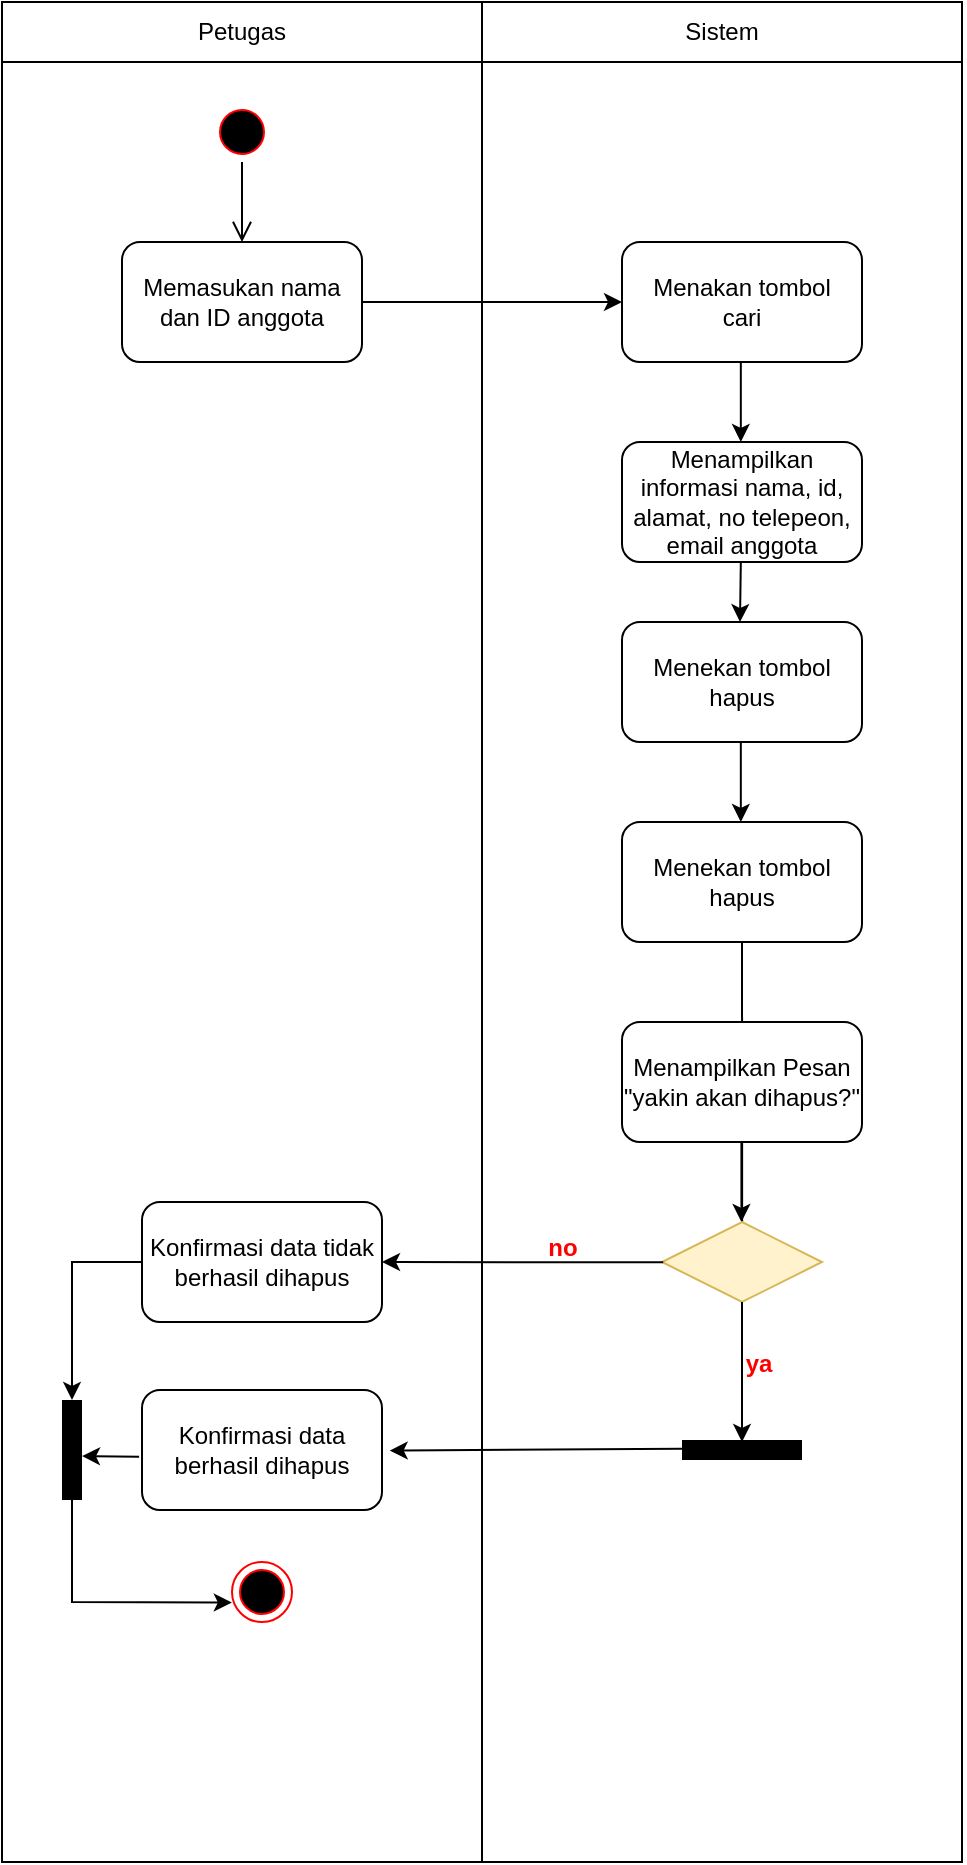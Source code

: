 <mxfile version="21.6.5" type="github">
  <diagram name="Halaman-1" id="b2aGZLqgloG5htL_G8we">
    <mxGraphModel dx="672" dy="372" grid="1" gridSize="10" guides="1" tooltips="1" connect="1" arrows="1" fold="1" page="1" pageScale="1" pageWidth="827" pageHeight="1169" math="0" shadow="0">
      <root>
        <mxCell id="0" />
        <mxCell id="1" parent="0" />
        <mxCell id="O7LLs6D19mh-phfWe3HN-2" value="" style="rounded=0;whiteSpace=wrap;html=1;" vertex="1" parent="1">
          <mxGeometry x="80" y="210" width="240" height="930" as="geometry" />
        </mxCell>
        <mxCell id="O7LLs6D19mh-phfWe3HN-3" value="" style="rounded=0;whiteSpace=wrap;html=1;" vertex="1" parent="1">
          <mxGeometry x="320" y="210" width="240" height="930" as="geometry" />
        </mxCell>
        <mxCell id="O7LLs6D19mh-phfWe3HN-4" value="" style="endArrow=none;html=1;rounded=0;" edge="1" parent="1">
          <mxGeometry width="50" height="50" relative="1" as="geometry">
            <mxPoint x="80" y="240" as="sourcePoint" />
            <mxPoint x="320" y="240" as="targetPoint" />
          </mxGeometry>
        </mxCell>
        <mxCell id="O7LLs6D19mh-phfWe3HN-5" value="" style="endArrow=none;html=1;rounded=0;" edge="1" parent="1">
          <mxGeometry width="50" height="50" relative="1" as="geometry">
            <mxPoint x="320" y="240" as="sourcePoint" />
            <mxPoint x="560" y="240" as="targetPoint" />
          </mxGeometry>
        </mxCell>
        <mxCell id="O7LLs6D19mh-phfWe3HN-6" value="Petugas" style="text;html=1;strokeColor=none;fillColor=none;align=center;verticalAlign=middle;whiteSpace=wrap;rounded=0;" vertex="1" parent="1">
          <mxGeometry x="130" y="210" width="140" height="30" as="geometry" />
        </mxCell>
        <mxCell id="O7LLs6D19mh-phfWe3HN-7" value="Sistem" style="text;html=1;strokeColor=none;fillColor=none;align=center;verticalAlign=middle;whiteSpace=wrap;rounded=0;" vertex="1" parent="1">
          <mxGeometry x="370" y="210" width="140" height="30" as="geometry" />
        </mxCell>
        <mxCell id="O7LLs6D19mh-phfWe3HN-11" value="Memasukan nama dan ID anggota&lt;div style=&quot;text-align: justify;&quot;&gt;&lt;/div&gt;" style="rounded=1;whiteSpace=wrap;html=1;" vertex="1" parent="1">
          <mxGeometry x="140" y="330" width="120" height="60" as="geometry" />
        </mxCell>
        <mxCell id="O7LLs6D19mh-phfWe3HN-14" value="" style="endArrow=classic;html=1;rounded=0;entryX=0;entryY=0.5;entryDx=0;entryDy=0;" edge="1" parent="1" target="O7LLs6D19mh-phfWe3HN-16">
          <mxGeometry width="50" height="50" relative="1" as="geometry">
            <mxPoint x="260" y="360" as="sourcePoint" />
            <mxPoint x="310" y="310" as="targetPoint" />
          </mxGeometry>
        </mxCell>
        <mxCell id="O7LLs6D19mh-phfWe3HN-16" value="Menakan tombol &lt;br&gt;cari&lt;div style=&quot;text-align: justify;&quot;&gt;&lt;/div&gt;" style="rounded=1;whiteSpace=wrap;html=1;" vertex="1" parent="1">
          <mxGeometry x="390" y="330" width="120" height="60" as="geometry" />
        </mxCell>
        <mxCell id="O7LLs6D19mh-phfWe3HN-17" value="Menampilkan informasi nama, id, alamat, no telepeon, email anggota&lt;div style=&quot;text-align: justify;&quot;&gt;&lt;/div&gt;" style="rounded=1;whiteSpace=wrap;html=1;" vertex="1" parent="1">
          <mxGeometry x="390" y="430" width="120" height="60" as="geometry" />
        </mxCell>
        <mxCell id="O7LLs6D19mh-phfWe3HN-21" value="" style="endArrow=classic;html=1;rounded=0;exitX=0.542;exitY=0.462;exitDx=0;exitDy=0;exitPerimeter=0;" edge="1" parent="1">
          <mxGeometry width="50" height="50" relative="1" as="geometry">
            <mxPoint x="449.41" y="490" as="sourcePoint" />
            <mxPoint x="449" y="520" as="targetPoint" />
          </mxGeometry>
        </mxCell>
        <mxCell id="O7LLs6D19mh-phfWe3HN-23" value="" style="endArrow=classic;html=1;rounded=0;entryX=0.5;entryY=0;entryDx=0;entryDy=0;exitX=0.542;exitY=0.462;exitDx=0;exitDy=0;exitPerimeter=0;" edge="1" parent="1">
          <mxGeometry width="50" height="50" relative="1" as="geometry">
            <mxPoint x="449.41" y="390" as="sourcePoint" />
            <mxPoint x="449.41" y="430" as="targetPoint" />
          </mxGeometry>
        </mxCell>
        <mxCell id="O7LLs6D19mh-phfWe3HN-33" value="Menekan tombol hapus&lt;div style=&quot;text-align: justify;&quot;&gt;&lt;/div&gt;" style="rounded=1;whiteSpace=wrap;html=1;" vertex="1" parent="1">
          <mxGeometry x="390" y="520" width="120" height="60" as="geometry" />
        </mxCell>
        <mxCell id="O7LLs6D19mh-phfWe3HN-34" value="" style="endArrow=classic;html=1;rounded=0;entryX=0.5;entryY=0;entryDx=0;entryDy=0;exitX=0.542;exitY=0.462;exitDx=0;exitDy=0;exitPerimeter=0;" edge="1" parent="1">
          <mxGeometry width="50" height="50" relative="1" as="geometry">
            <mxPoint x="449.41" y="580" as="sourcePoint" />
            <mxPoint x="449.41" y="620" as="targetPoint" />
          </mxGeometry>
        </mxCell>
        <mxCell id="O7LLs6D19mh-phfWe3HN-35" value="Menekan tombol hapus&lt;div style=&quot;text-align: justify;&quot;&gt;&lt;/div&gt;" style="rounded=1;whiteSpace=wrap;html=1;" vertex="1" parent="1">
          <mxGeometry x="390" y="620" width="120" height="60" as="geometry" />
        </mxCell>
        <mxCell id="O7LLs6D19mh-phfWe3HN-36" value="" style="endArrow=classic;html=1;rounded=0;entryX=0.542;entryY=0.68;entryDx=0;entryDy=0;entryPerimeter=0;" edge="1" parent="1" target="O7LLs6D19mh-phfWe3HN-3">
          <mxGeometry width="50" height="50" relative="1" as="geometry">
            <mxPoint x="450" y="680" as="sourcePoint" />
            <mxPoint x="500" y="630" as="targetPoint" />
          </mxGeometry>
        </mxCell>
        <mxCell id="O7LLs6D19mh-phfWe3HN-39" value="Menampilkan Pesan &quot;yakin akan dihapus?&quot;&lt;div style=&quot;text-align: justify;&quot;&gt;&lt;/div&gt;" style="rounded=1;whiteSpace=wrap;html=1;" vertex="1" parent="1">
          <mxGeometry x="390" y="720" width="120" height="60" as="geometry" />
        </mxCell>
        <mxCell id="O7LLs6D19mh-phfWe3HN-41" value="" style="endArrow=classic;html=1;rounded=0;entryX=0.542;entryY=0.68;entryDx=0;entryDy=0;entryPerimeter=0;" edge="1" parent="1">
          <mxGeometry width="50" height="50" relative="1" as="geometry">
            <mxPoint x="449.71" y="780" as="sourcePoint" />
            <mxPoint x="449.71" y="820" as="targetPoint" />
          </mxGeometry>
        </mxCell>
        <mxCell id="O7LLs6D19mh-phfWe3HN-43" value="" style="rhombus;whiteSpace=wrap;html=1;fillColor=#fff2cc;strokeColor=#d6b656;" vertex="1" parent="1">
          <mxGeometry x="410" y="820" width="80" height="40" as="geometry" />
        </mxCell>
        <mxCell id="O7LLs6D19mh-phfWe3HN-49" value="" style="endArrow=classic;html=1;rounded=0;exitX=-0.055;exitY=0.504;exitDx=0;exitDy=0;exitPerimeter=0;entryX=1;entryY=0.5;entryDx=0;entryDy=0;" edge="1" parent="1" target="O7LLs6D19mh-phfWe3HN-52">
          <mxGeometry width="50" height="50" relative="1" as="geometry">
            <mxPoint x="410.6" y="840.16" as="sourcePoint" />
            <mxPoint x="321" y="841" as="targetPoint" />
          </mxGeometry>
        </mxCell>
        <mxCell id="O7LLs6D19mh-phfWe3HN-52" value="Konfirmasi data tidak berhasil dihapus&lt;div style=&quot;text-align: justify;&quot;&gt;&lt;/div&gt;" style="rounded=1;whiteSpace=wrap;html=1;" vertex="1" parent="1">
          <mxGeometry x="150" y="810" width="120" height="60" as="geometry" />
        </mxCell>
        <mxCell id="O7LLs6D19mh-phfWe3HN-53" value="Konfirmasi data berhasil dihapus&lt;div style=&quot;text-align: justify;&quot;&gt;&lt;/div&gt;" style="rounded=1;whiteSpace=wrap;html=1;" vertex="1" parent="1">
          <mxGeometry x="150" y="904" width="120" height="60" as="geometry" />
        </mxCell>
        <mxCell id="O7LLs6D19mh-phfWe3HN-54" value="" style="endArrow=classic;html=1;rounded=0;" edge="1" parent="1" target="O7LLs6D19mh-phfWe3HN-63">
          <mxGeometry width="50" height="50" relative="1" as="geometry">
            <mxPoint x="450" y="860" as="sourcePoint" />
            <mxPoint x="450" y="904" as="targetPoint" />
          </mxGeometry>
        </mxCell>
        <mxCell id="O7LLs6D19mh-phfWe3HN-63" value="" style="line;strokeWidth=10;fillColor=none;align=left;verticalAlign=middle;spacingTop=-1;spacingLeft=3;spacingRight=3;rotatable=0;labelPosition=right;points=[];portConstraint=eastwest;strokeColor=inherit;fontFamily=Times New Roman;" vertex="1" parent="1">
          <mxGeometry x="420" y="930" width="60" height="8" as="geometry" />
        </mxCell>
        <mxCell id="O7LLs6D19mh-phfWe3HN-66" value="&lt;font color=&quot;#ff0000&quot;&gt;no&lt;/font&gt;" style="text;align=center;fontStyle=1;verticalAlign=middle;spacingLeft=3;spacingRight=3;strokeColor=none;rotatable=0;points=[[0,0.5],[1,0.5]];portConstraint=eastwest;html=1;" vertex="1" parent="1">
          <mxGeometry x="320" y="820" width="80" height="26" as="geometry" />
        </mxCell>
        <mxCell id="O7LLs6D19mh-phfWe3HN-68" value="&lt;font color=&quot;#ff0000&quot;&gt;ya&lt;/font&gt;" style="text;align=center;fontStyle=1;verticalAlign=middle;spacingLeft=3;spacingRight=3;strokeColor=none;rotatable=0;points=[[0,0.5],[1,0.5]];portConstraint=eastwest;html=1;" vertex="1" parent="1">
          <mxGeometry x="418" y="878" width="80" height="26" as="geometry" />
        </mxCell>
        <mxCell id="O7LLs6D19mh-phfWe3HN-69" value="" style="endArrow=classic;html=1;rounded=0;exitX=0.005;exitY=0.421;exitDx=0;exitDy=0;exitPerimeter=0;entryX=1.032;entryY=0.505;entryDx=0;entryDy=0;entryPerimeter=0;" edge="1" parent="1" source="O7LLs6D19mh-phfWe3HN-63" target="O7LLs6D19mh-phfWe3HN-53">
          <mxGeometry width="50" height="50" relative="1" as="geometry">
            <mxPoint x="420" y="933.87" as="sourcePoint" />
            <mxPoint x="279.4" y="933.71" as="targetPoint" />
          </mxGeometry>
        </mxCell>
        <mxCell id="O7LLs6D19mh-phfWe3HN-70" value="" style="endArrow=classic;html=1;rounded=0;exitX=0;exitY=0.5;exitDx=0;exitDy=0;entryX=0;entryY=0.5;entryDx=0;entryDy=0;entryPerimeter=0;" edge="1" parent="1" source="O7LLs6D19mh-phfWe3HN-52" target="O7LLs6D19mh-phfWe3HN-72">
          <mxGeometry width="50" height="50" relative="1" as="geometry">
            <mxPoint x="250.6" y="880.16" as="sourcePoint" />
            <mxPoint x="125" y="910" as="targetPoint" />
            <Array as="points">
              <mxPoint x="115" y="840" />
            </Array>
          </mxGeometry>
        </mxCell>
        <mxCell id="O7LLs6D19mh-phfWe3HN-72" value="" style="line;strokeWidth=10;direction=south;html=1;" vertex="1" parent="1">
          <mxGeometry x="110" y="909" width="10" height="50" as="geometry" />
        </mxCell>
        <mxCell id="O7LLs6D19mh-phfWe3HN-74" value="" style="endArrow=classic;html=1;rounded=0;exitX=-0.012;exitY=0.557;exitDx=0;exitDy=0;exitPerimeter=0;" edge="1" parent="1" source="O7LLs6D19mh-phfWe3HN-53">
          <mxGeometry width="50" height="50" relative="1" as="geometry">
            <mxPoint x="300.6" y="980.16" as="sourcePoint" />
            <mxPoint x="120" y="937" as="targetPoint" />
          </mxGeometry>
        </mxCell>
        <mxCell id="O7LLs6D19mh-phfWe3HN-75" value="" style="endArrow=classic;html=1;rounded=0;exitX=1;exitY=0.5;exitDx=0;exitDy=0;exitPerimeter=0;entryX=-0.003;entryY=0.677;entryDx=0;entryDy=0;entryPerimeter=0;" edge="1" parent="1" target="O7LLs6D19mh-phfWe3HN-79">
          <mxGeometry width="50" height="50" relative="1" as="geometry">
            <mxPoint x="115" y="959.0" as="sourcePoint" />
            <mxPoint x="190" y="1000" as="targetPoint" />
            <Array as="points">
              <mxPoint x="115" y="1010" />
            </Array>
          </mxGeometry>
        </mxCell>
        <mxCell id="O7LLs6D19mh-phfWe3HN-76" value="" style="ellipse;html=1;shape=startState;fillColor=#000000;strokeColor=#ff0000;" vertex="1" parent="1">
          <mxGeometry x="185" y="260" width="30" height="30" as="geometry" />
        </mxCell>
        <mxCell id="O7LLs6D19mh-phfWe3HN-77" value="" style="edgeStyle=orthogonalEdgeStyle;html=1;verticalAlign=bottom;endArrow=open;endSize=8;strokeColor=#000000;rounded=0;entryX=0.5;entryY=0;entryDx=0;entryDy=0;" edge="1" source="O7LLs6D19mh-phfWe3HN-76" parent="1" target="O7LLs6D19mh-phfWe3HN-11">
          <mxGeometry relative="1" as="geometry">
            <mxPoint x="95" y="370" as="targetPoint" />
          </mxGeometry>
        </mxCell>
        <mxCell id="O7LLs6D19mh-phfWe3HN-79" value="" style="ellipse;html=1;shape=endState;fillColor=#000000;strokeColor=#ff0000;" vertex="1" parent="1">
          <mxGeometry x="195" y="990" width="30" height="30" as="geometry" />
        </mxCell>
      </root>
    </mxGraphModel>
  </diagram>
</mxfile>
